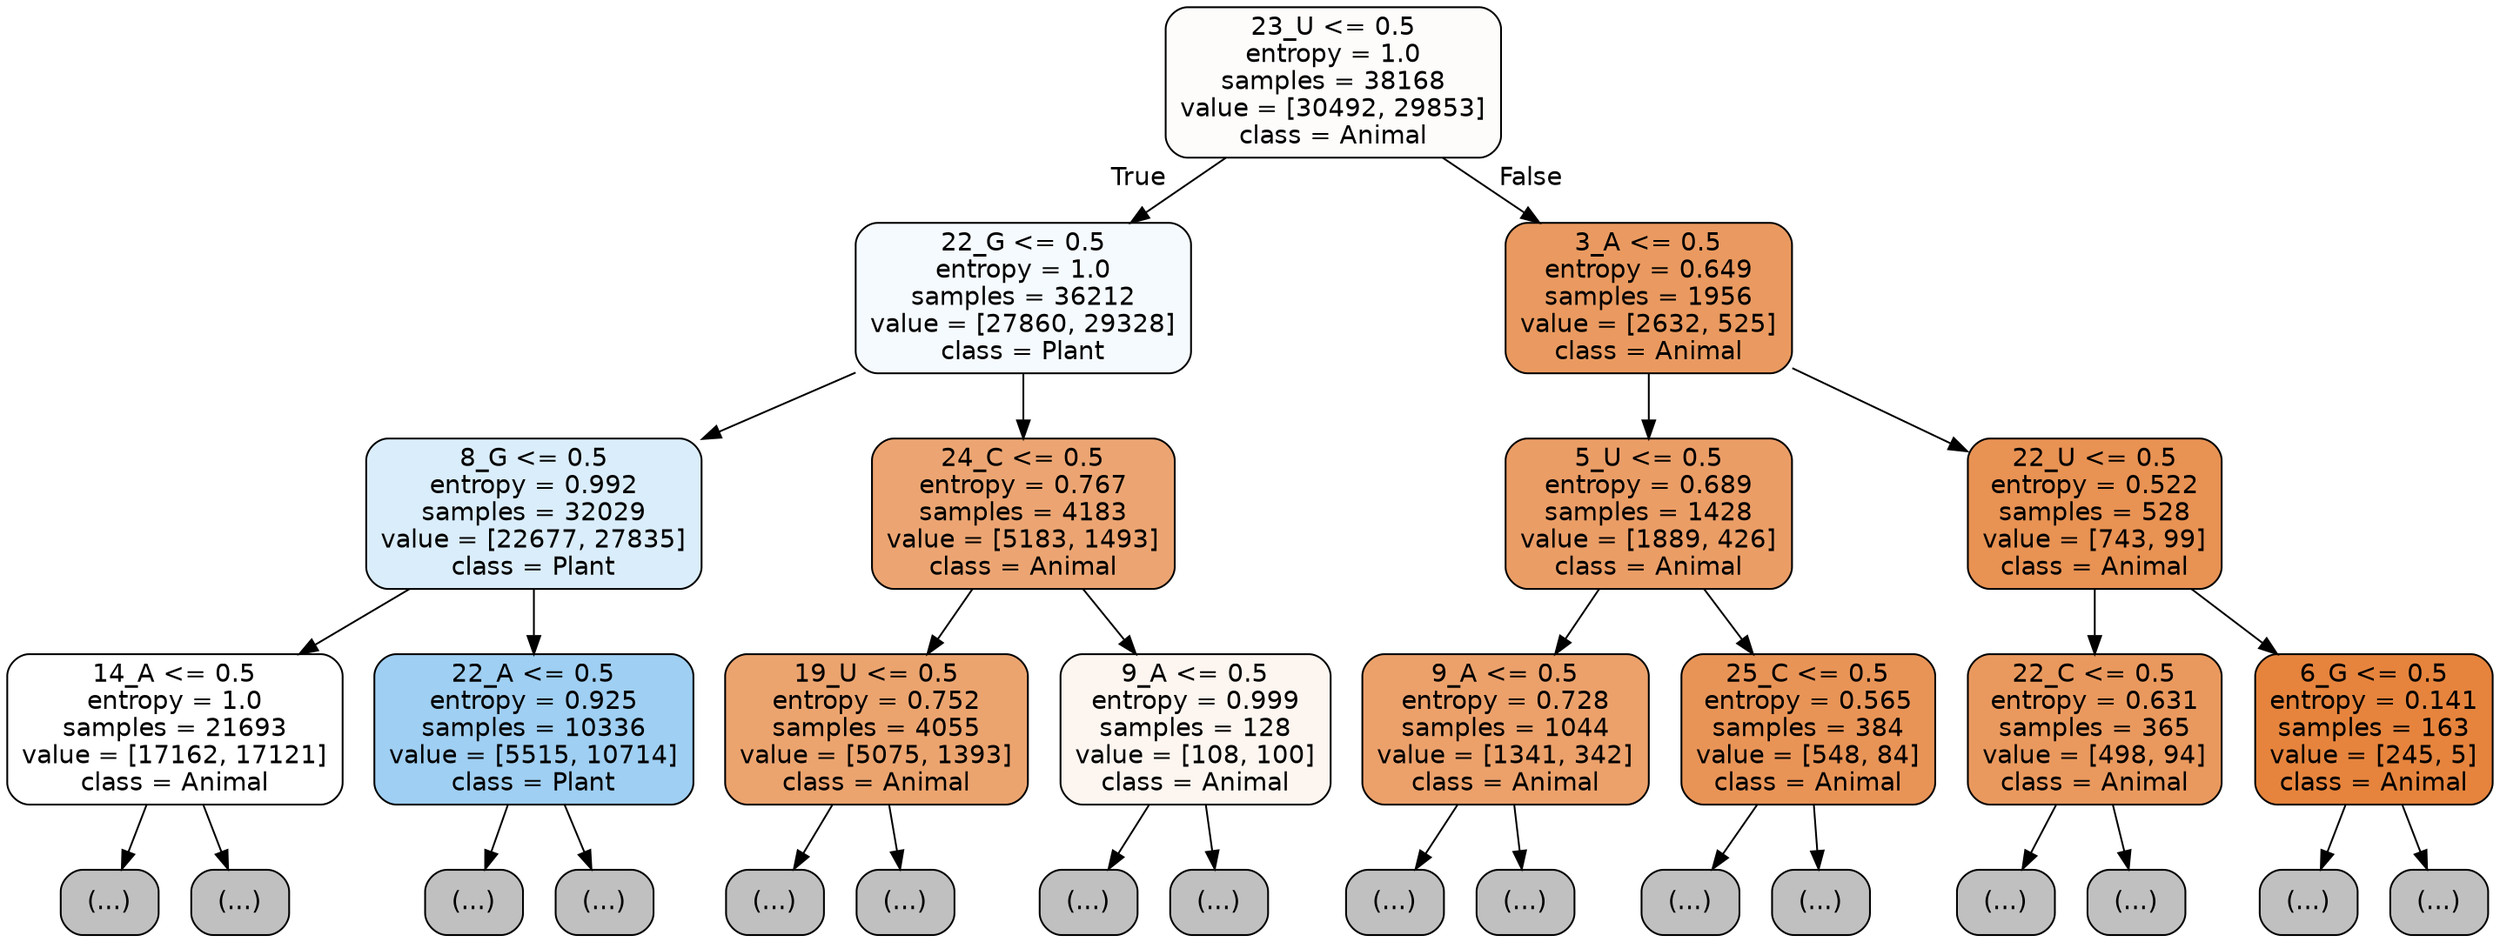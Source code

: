 digraph Tree {
node [shape=box, style="filled, rounded", color="black", fontname="helvetica"] ;
edge [fontname="helvetica"] ;
0 [label="23_U <= 0.5\nentropy = 1.0\nsamples = 38168\nvalue = [30492, 29853]\nclass = Animal", fillcolor="#fefcfb"] ;
1 [label="22_G <= 0.5\nentropy = 1.0\nsamples = 36212\nvalue = [27860, 29328]\nclass = Plant", fillcolor="#f5fafe"] ;
0 -> 1 [labeldistance=2.5, labelangle=45, headlabel="True"] ;
2 [label="8_G <= 0.5\nentropy = 0.992\nsamples = 32029\nvalue = [22677, 27835]\nclass = Plant", fillcolor="#daedfa"] ;
1 -> 2 ;
3 [label="14_A <= 0.5\nentropy = 1.0\nsamples = 21693\nvalue = [17162, 17121]\nclass = Animal", fillcolor="#ffffff"] ;
2 -> 3 ;
4 [label="(...)", fillcolor="#C0C0C0"] ;
3 -> 4 ;
7869 [label="(...)", fillcolor="#C0C0C0"] ;
3 -> 7869 ;
10382 [label="22_A <= 0.5\nentropy = 0.925\nsamples = 10336\nvalue = [5515, 10714]\nclass = Plant", fillcolor="#9fcff2"] ;
2 -> 10382 ;
10383 [label="(...)", fillcolor="#C0C0C0"] ;
10382 -> 10383 ;
13716 [label="(...)", fillcolor="#C0C0C0"] ;
10382 -> 13716 ;
14231 [label="24_C <= 0.5\nentropy = 0.767\nsamples = 4183\nvalue = [5183, 1493]\nclass = Animal", fillcolor="#eca572"] ;
1 -> 14231 ;
14232 [label="19_U <= 0.5\nentropy = 0.752\nsamples = 4055\nvalue = [5075, 1393]\nclass = Animal", fillcolor="#eca46f"] ;
14231 -> 14232 ;
14233 [label="(...)", fillcolor="#C0C0C0"] ;
14232 -> 14233 ;
15524 [label="(...)", fillcolor="#C0C0C0"] ;
14232 -> 15524 ;
15923 [label="9_A <= 0.5\nentropy = 0.999\nsamples = 128\nvalue = [108, 100]\nclass = Animal", fillcolor="#fdf6f0"] ;
14231 -> 15923 ;
15924 [label="(...)", fillcolor="#C0C0C0"] ;
15923 -> 15924 ;
16001 [label="(...)", fillcolor="#C0C0C0"] ;
15923 -> 16001 ;
16022 [label="3_A <= 0.5\nentropy = 0.649\nsamples = 1956\nvalue = [2632, 525]\nclass = Animal", fillcolor="#ea9a60"] ;
0 -> 16022 [labeldistance=2.5, labelangle=-45, headlabel="False"] ;
16023 [label="5_U <= 0.5\nentropy = 0.689\nsamples = 1428\nvalue = [1889, 426]\nclass = Animal", fillcolor="#eb9d66"] ;
16022 -> 16023 ;
16024 [label="9_A <= 0.5\nentropy = 0.728\nsamples = 1044\nvalue = [1341, 342]\nclass = Animal", fillcolor="#eca16b"] ;
16023 -> 16024 ;
16025 [label="(...)", fillcolor="#C0C0C0"] ;
16024 -> 16025 ;
16342 [label="(...)", fillcolor="#C0C0C0"] ;
16024 -> 16342 ;
16447 [label="25_C <= 0.5\nentropy = 0.565\nsamples = 384\nvalue = [548, 84]\nclass = Animal", fillcolor="#e99457"] ;
16023 -> 16447 ;
16448 [label="(...)", fillcolor="#C0C0C0"] ;
16447 -> 16448 ;
16571 [label="(...)", fillcolor="#C0C0C0"] ;
16447 -> 16571 ;
16580 [label="22_U <= 0.5\nentropy = 0.522\nsamples = 528\nvalue = [743, 99]\nclass = Animal", fillcolor="#e89253"] ;
16022 -> 16580 ;
16581 [label="22_C <= 0.5\nentropy = 0.631\nsamples = 365\nvalue = [498, 94]\nclass = Animal", fillcolor="#ea995e"] ;
16580 -> 16581 ;
16582 [label="(...)", fillcolor="#C0C0C0"] ;
16581 -> 16582 ;
16699 [label="(...)", fillcolor="#C0C0C0"] ;
16581 -> 16699 ;
16754 [label="6_G <= 0.5\nentropy = 0.141\nsamples = 163\nvalue = [245, 5]\nclass = Animal", fillcolor="#e6843d"] ;
16580 -> 16754 ;
16755 [label="(...)", fillcolor="#C0C0C0"] ;
16754 -> 16755 ;
16766 [label="(...)", fillcolor="#C0C0C0"] ;
16754 -> 16766 ;
}